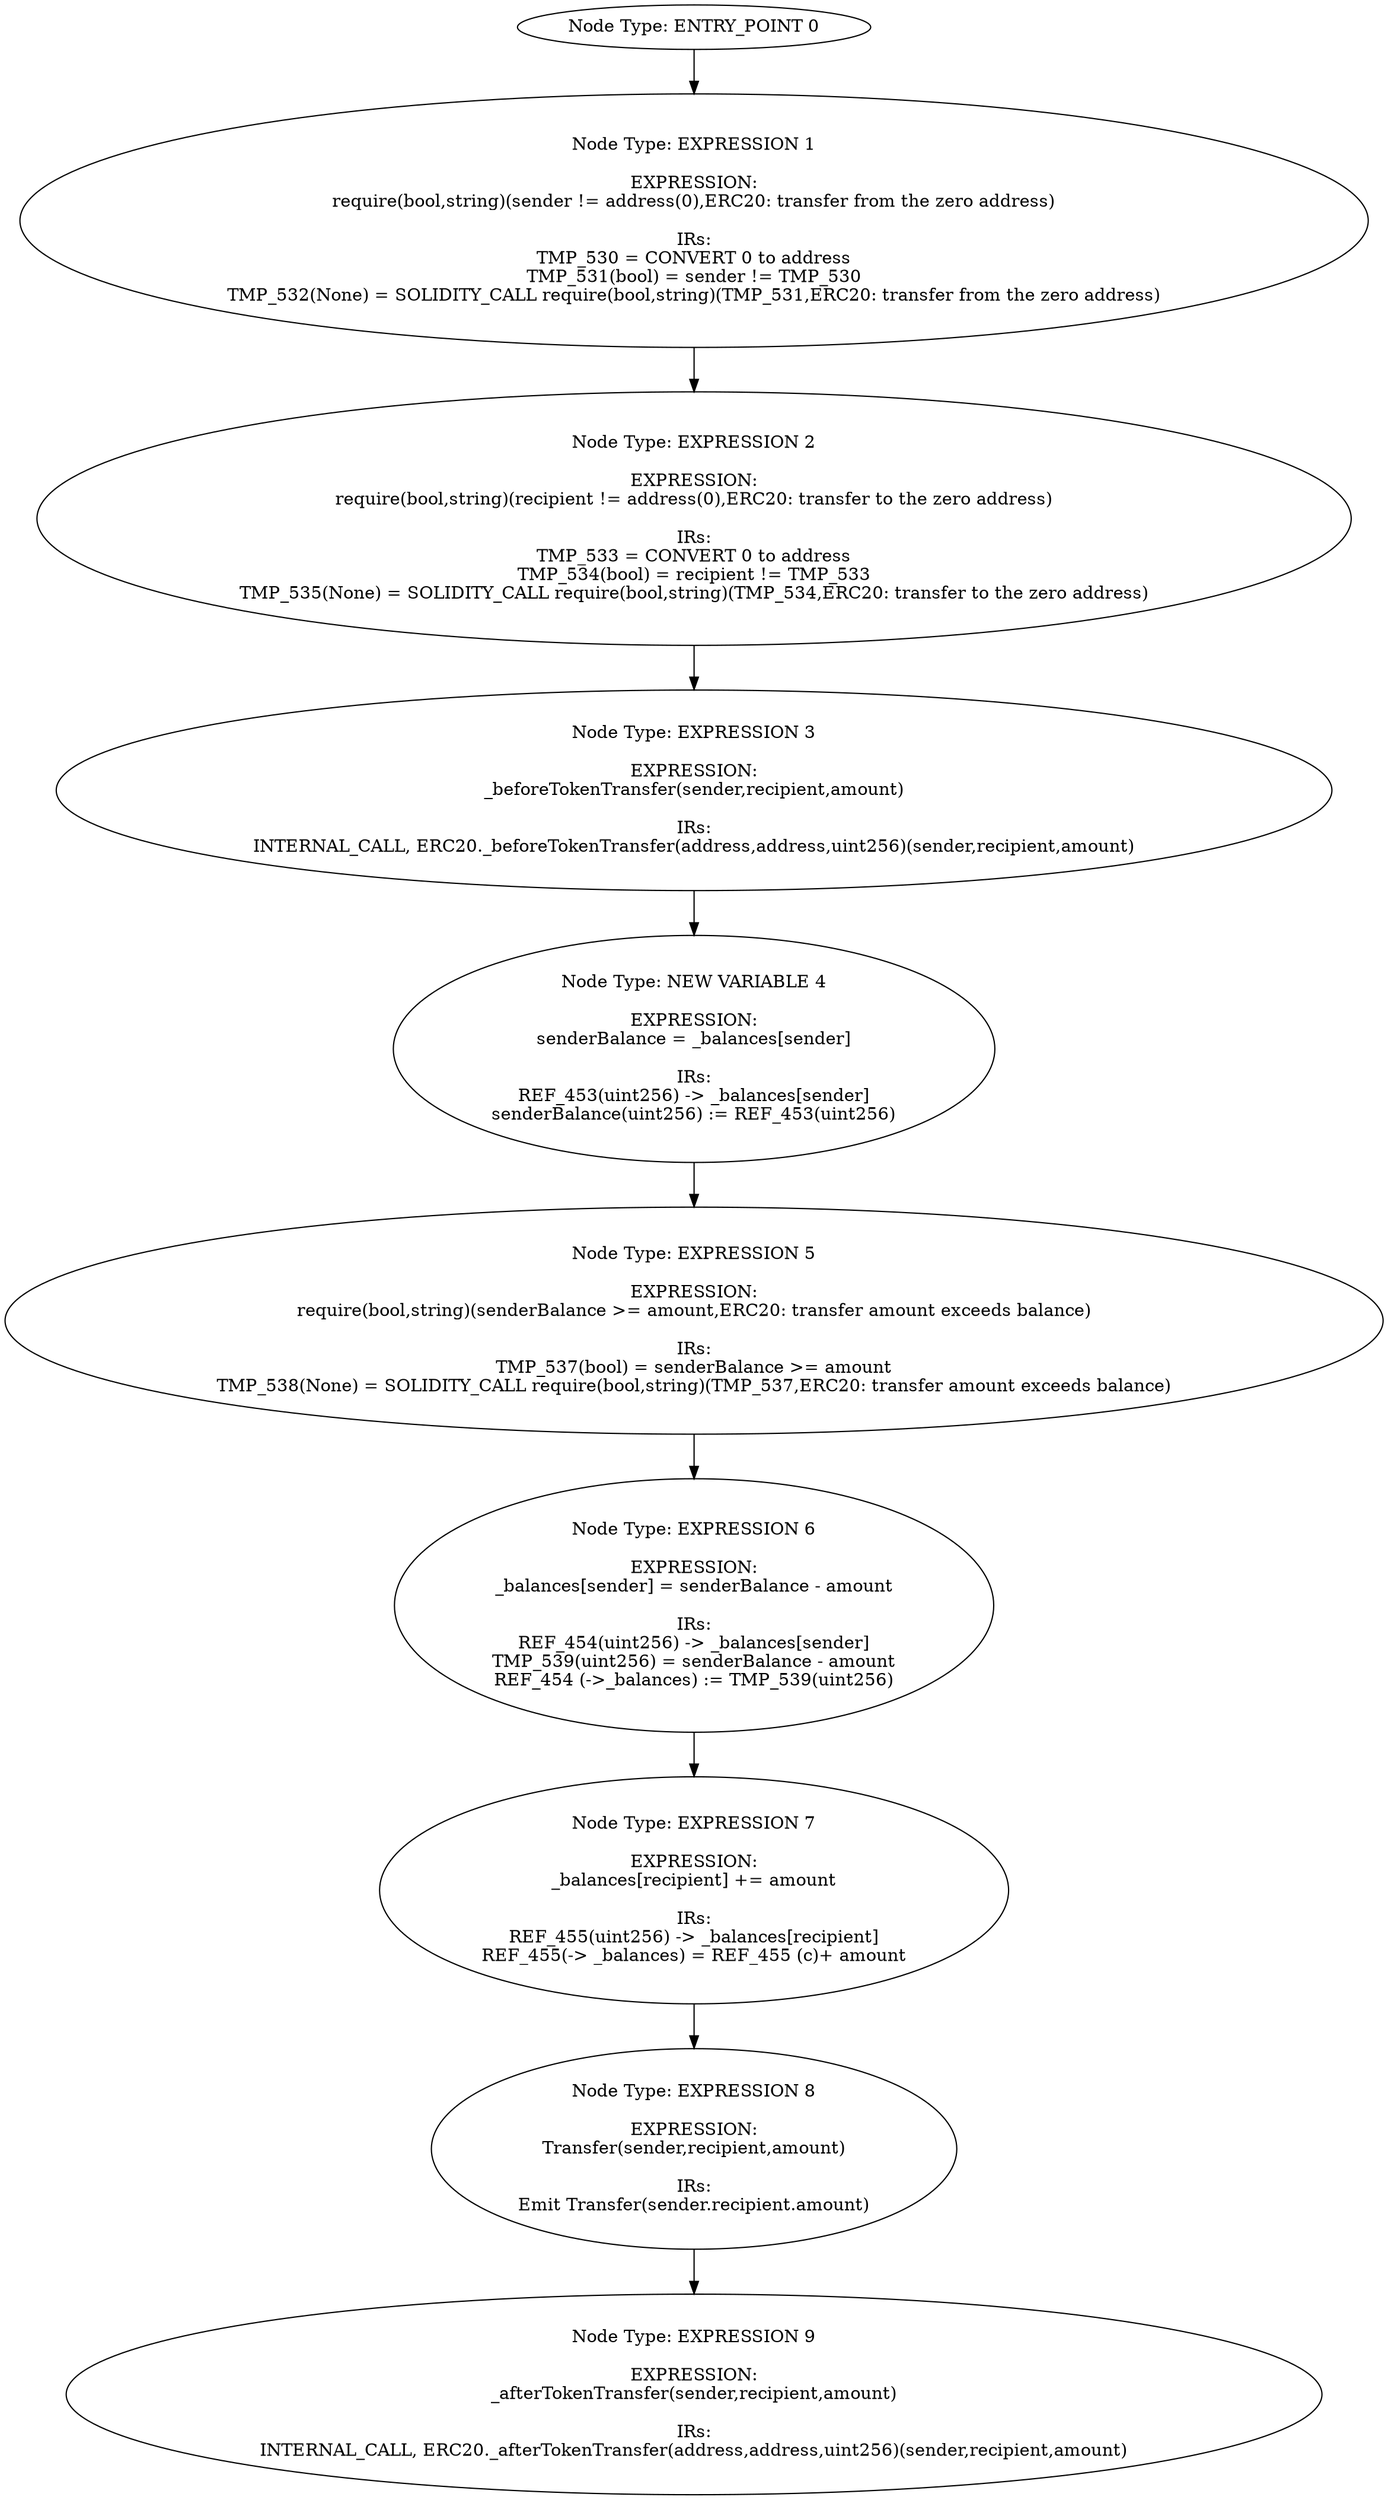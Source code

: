 digraph{
0[label="Node Type: ENTRY_POINT 0
"];
0->1;
1[label="Node Type: EXPRESSION 1

EXPRESSION:
require(bool,string)(sender != address(0),ERC20: transfer from the zero address)

IRs:
TMP_530 = CONVERT 0 to address
TMP_531(bool) = sender != TMP_530
TMP_532(None) = SOLIDITY_CALL require(bool,string)(TMP_531,ERC20: transfer from the zero address)"];
1->2;
2[label="Node Type: EXPRESSION 2

EXPRESSION:
require(bool,string)(recipient != address(0),ERC20: transfer to the zero address)

IRs:
TMP_533 = CONVERT 0 to address
TMP_534(bool) = recipient != TMP_533
TMP_535(None) = SOLIDITY_CALL require(bool,string)(TMP_534,ERC20: transfer to the zero address)"];
2->3;
3[label="Node Type: EXPRESSION 3

EXPRESSION:
_beforeTokenTransfer(sender,recipient,amount)

IRs:
INTERNAL_CALL, ERC20._beforeTokenTransfer(address,address,uint256)(sender,recipient,amount)"];
3->4;
4[label="Node Type: NEW VARIABLE 4

EXPRESSION:
senderBalance = _balances[sender]

IRs:
REF_453(uint256) -> _balances[sender]
senderBalance(uint256) := REF_453(uint256)"];
4->5;
5[label="Node Type: EXPRESSION 5

EXPRESSION:
require(bool,string)(senderBalance >= amount,ERC20: transfer amount exceeds balance)

IRs:
TMP_537(bool) = senderBalance >= amount
TMP_538(None) = SOLIDITY_CALL require(bool,string)(TMP_537,ERC20: transfer amount exceeds balance)"];
5->6;
6[label="Node Type: EXPRESSION 6

EXPRESSION:
_balances[sender] = senderBalance - amount

IRs:
REF_454(uint256) -> _balances[sender]
TMP_539(uint256) = senderBalance - amount
REF_454 (->_balances) := TMP_539(uint256)"];
6->7;
7[label="Node Type: EXPRESSION 7

EXPRESSION:
_balances[recipient] += amount

IRs:
REF_455(uint256) -> _balances[recipient]
REF_455(-> _balances) = REF_455 (c)+ amount"];
7->8;
8[label="Node Type: EXPRESSION 8

EXPRESSION:
Transfer(sender,recipient,amount)

IRs:
Emit Transfer(sender.recipient.amount)"];
8->9;
9[label="Node Type: EXPRESSION 9

EXPRESSION:
_afterTokenTransfer(sender,recipient,amount)

IRs:
INTERNAL_CALL, ERC20._afterTokenTransfer(address,address,uint256)(sender,recipient,amount)"];
}
